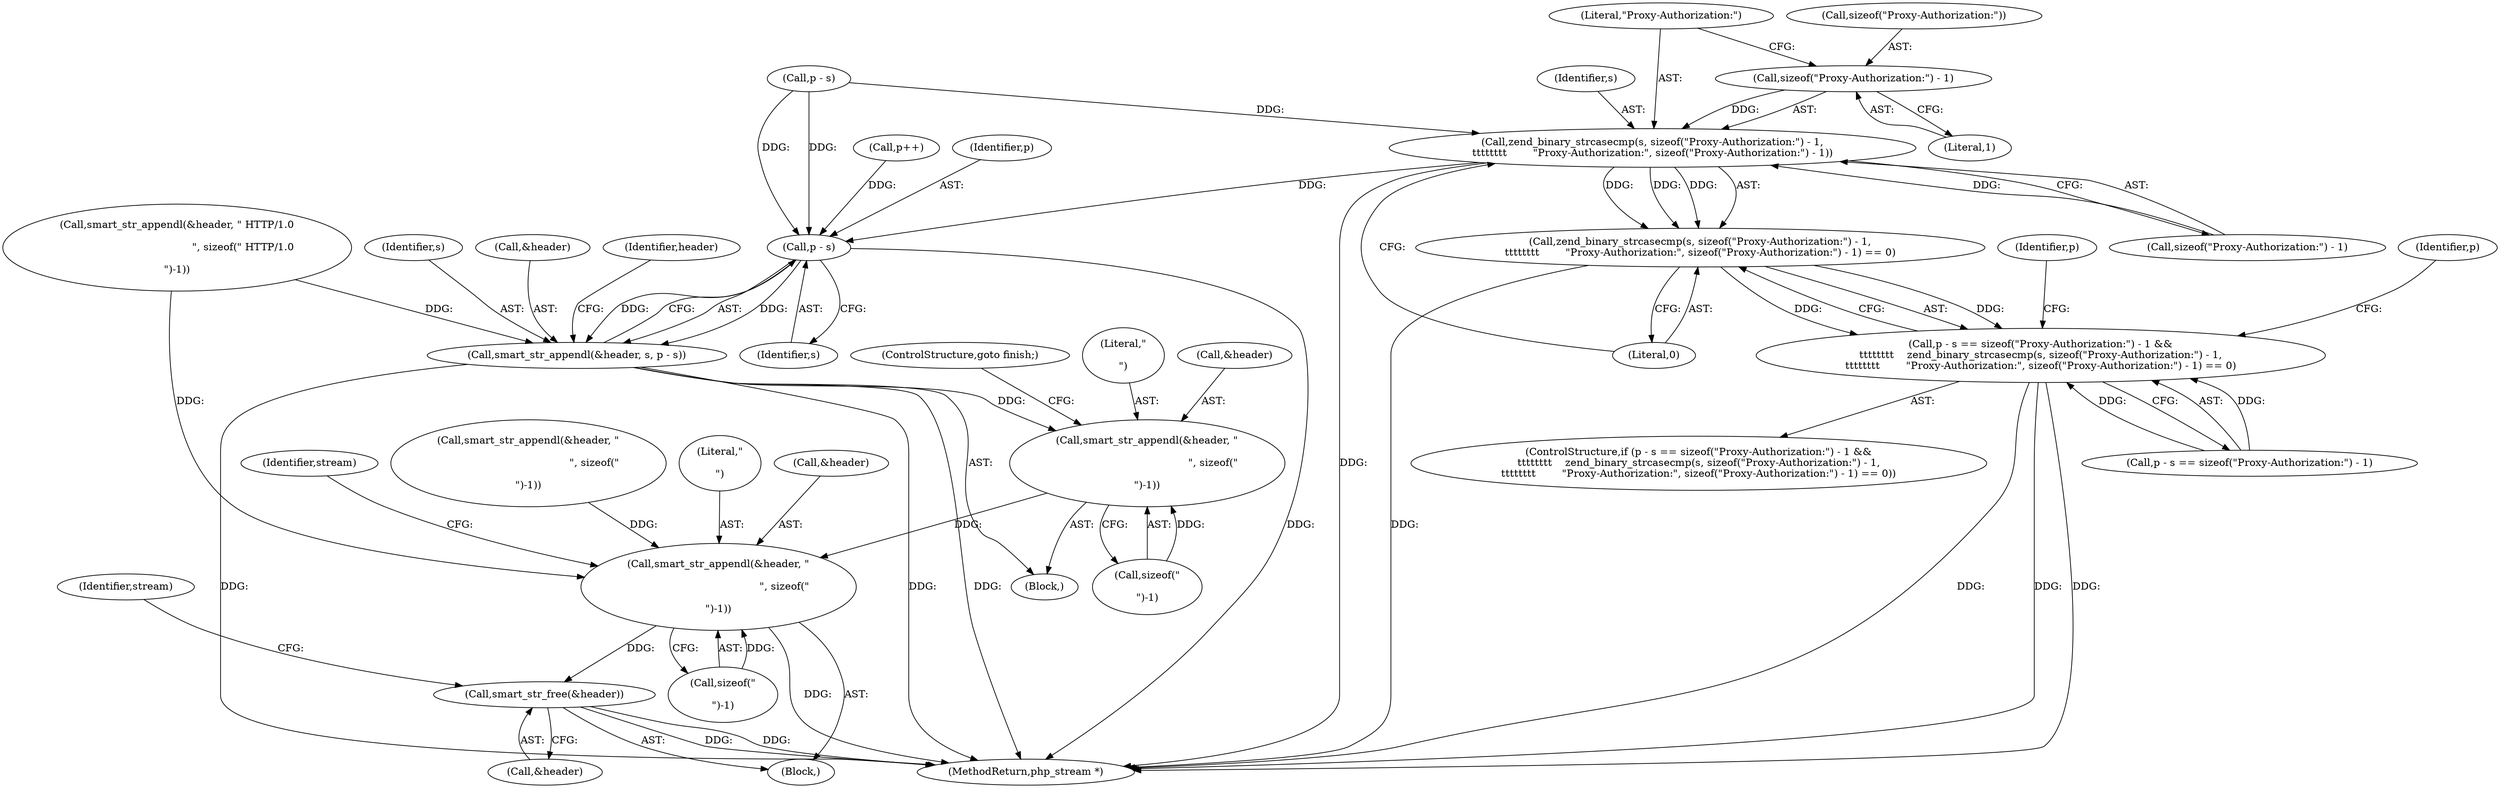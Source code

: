 digraph "0_php-src_523f230c831d7b33353203fa34aee4e92ac12bba@API" {
"1000778" [label="(Call,sizeof(\"Proxy-Authorization:\") - 1)"];
"1000776" [label="(Call,zend_binary_strcasecmp(s, sizeof(\"Proxy-Authorization:\") - 1,\n\t\t\t\t\t\t\t\t        \"Proxy-Authorization:\", sizeof(\"Proxy-Authorization:\") - 1))"];
"1000775" [label="(Call,zend_binary_strcasecmp(s, sizeof(\"Proxy-Authorization:\") - 1,\n\t\t\t\t\t\t\t\t        \"Proxy-Authorization:\", sizeof(\"Proxy-Authorization:\") - 1) == 0)"];
"1000766" [label="(Call,p - s == sizeof(\"Proxy-Authorization:\") - 1 &&\n\t\t\t\t\t\t\t\t    zend_binary_strcasecmp(s, sizeof(\"Proxy-Authorization:\") - 1,\n\t\t\t\t\t\t\t\t        \"Proxy-Authorization:\", sizeof(\"Proxy-Authorization:\") - 1) == 0)"];
"1000810" [label="(Call,p - s)"];
"1000806" [label="(Call,smart_str_appendl(&header, s, p - s))"];
"1000813" [label="(Call,smart_str_appendl(&header, \"\r\n\", sizeof(\"\r\n\")-1))"];
"1001017" [label="(Call,smart_str_appendl(&header, \"\r\n\", sizeof(\"\r\n\")-1))"];
"1001044" [label="(Call,smart_str_free(&header))"];
"1001028" [label="(Identifier,stream)"];
"1000779" [label="(Call,sizeof(\"Proxy-Authorization:\"))"];
"1000783" [label="(Call,sizeof(\"Proxy-Authorization:\") - 1)"];
"1001017" [label="(Call,smart_str_appendl(&header, \"\r\n\", sizeof(\"\r\n\")-1))"];
"1000766" [label="(Call,p - s == sizeof(\"Proxy-Authorization:\") - 1 &&\n\t\t\t\t\t\t\t\t    zend_binary_strcasecmp(s, sizeof(\"Proxy-Authorization:\") - 1,\n\t\t\t\t\t\t\t\t        \"Proxy-Authorization:\", sizeof(\"Proxy-Authorization:\") - 1) == 0)"];
"1000969" [label="(Call,smart_str_appendl(&header, \"\r\n\", sizeof(\"\r\n\")-1))"];
"1000828" [label="(Identifier,p)"];
"1000813" [label="(Call,smart_str_appendl(&header, \"\r\n\", sizeof(\"\r\n\")-1))"];
"1000804" [label="(Call,p++)"];
"1000767" [label="(Call,p - s == sizeof(\"Proxy-Authorization:\") - 1)"];
"1000810" [label="(Call,p - s)"];
"1001021" [label="(Call,sizeof(\"\r\n\")-1)"];
"1000781" [label="(Literal,1)"];
"1001020" [label="(Literal,\"\r\n\")"];
"1000652" [label="(Call,smart_str_appendl(&header, \" HTTP/1.0\r\n\", sizeof(\" HTTP/1.0\r\n\")-1))"];
"1000775" [label="(Call,zend_binary_strcasecmp(s, sizeof(\"Proxy-Authorization:\") - 1,\n\t\t\t\t\t\t\t\t        \"Proxy-Authorization:\", sizeof(\"Proxy-Authorization:\") - 1) == 0)"];
"1003233" [label="(MethodReturn,php_stream *)"];
"1000817" [label="(Call,sizeof(\"\r\n\")-1)"];
"1000596" [label="(Block,)"];
"1000787" [label="(Literal,0)"];
"1000816" [label="(Literal,\"\r\n\")"];
"1001045" [label="(Call,&header)"];
"1000777" [label="(Identifier,s)"];
"1000765" [label="(ControlStructure,if (p - s == sizeof(\"Proxy-Authorization:\") - 1 &&\n\t\t\t\t\t\t\t\t    zend_binary_strcasecmp(s, sizeof(\"Proxy-Authorization:\") - 1,\n\t\t\t\t\t\t\t\t        \"Proxy-Authorization:\", sizeof(\"Proxy-Authorization:\") - 1) == 0))"];
"1000776" [label="(Call,zend_binary_strcasecmp(s, sizeof(\"Proxy-Authorization:\") - 1,\n\t\t\t\t\t\t\t\t        \"Proxy-Authorization:\", sizeof(\"Proxy-Authorization:\") - 1))"];
"1000782" [label="(Literal,\"Proxy-Authorization:\")"];
"1000814" [label="(Call,&header)"];
"1000809" [label="(Identifier,s)"];
"1001048" [label="(Identifier,stream)"];
"1000806" [label="(Call,smart_str_appendl(&header, s, p - s))"];
"1000788" [label="(Block,)"];
"1001018" [label="(Call,&header)"];
"1000768" [label="(Call,p - s)"];
"1000812" [label="(Identifier,s)"];
"1000807" [label="(Call,&header)"];
"1000778" [label="(Call,sizeof(\"Proxy-Authorization:\") - 1)"];
"1000815" [label="(Identifier,header)"];
"1000821" [label="(ControlStructure,goto finish;)"];
"1000793" [label="(Identifier,p)"];
"1001044" [label="(Call,smart_str_free(&header))"];
"1000811" [label="(Identifier,p)"];
"1000778" -> "1000776"  [label="AST: "];
"1000778" -> "1000781"  [label="CFG: "];
"1000779" -> "1000778"  [label="AST: "];
"1000781" -> "1000778"  [label="AST: "];
"1000782" -> "1000778"  [label="CFG: "];
"1000778" -> "1000776"  [label="DDG: "];
"1000776" -> "1000775"  [label="AST: "];
"1000776" -> "1000783"  [label="CFG: "];
"1000777" -> "1000776"  [label="AST: "];
"1000782" -> "1000776"  [label="AST: "];
"1000783" -> "1000776"  [label="AST: "];
"1000787" -> "1000776"  [label="CFG: "];
"1000776" -> "1003233"  [label="DDG: "];
"1000776" -> "1000775"  [label="DDG: "];
"1000776" -> "1000775"  [label="DDG: "];
"1000776" -> "1000775"  [label="DDG: "];
"1000768" -> "1000776"  [label="DDG: "];
"1000783" -> "1000776"  [label="DDG: "];
"1000776" -> "1000810"  [label="DDG: "];
"1000775" -> "1000766"  [label="AST: "];
"1000775" -> "1000787"  [label="CFG: "];
"1000787" -> "1000775"  [label="AST: "];
"1000766" -> "1000775"  [label="CFG: "];
"1000775" -> "1003233"  [label="DDG: "];
"1000775" -> "1000766"  [label="DDG: "];
"1000775" -> "1000766"  [label="DDG: "];
"1000766" -> "1000765"  [label="AST: "];
"1000766" -> "1000767"  [label="CFG: "];
"1000767" -> "1000766"  [label="AST: "];
"1000793" -> "1000766"  [label="CFG: "];
"1000828" -> "1000766"  [label="CFG: "];
"1000766" -> "1003233"  [label="DDG: "];
"1000766" -> "1003233"  [label="DDG: "];
"1000766" -> "1003233"  [label="DDG: "];
"1000767" -> "1000766"  [label="DDG: "];
"1000767" -> "1000766"  [label="DDG: "];
"1000810" -> "1000806"  [label="AST: "];
"1000810" -> "1000812"  [label="CFG: "];
"1000811" -> "1000810"  [label="AST: "];
"1000812" -> "1000810"  [label="AST: "];
"1000806" -> "1000810"  [label="CFG: "];
"1000810" -> "1003233"  [label="DDG: "];
"1000810" -> "1000806"  [label="DDG: "];
"1000810" -> "1000806"  [label="DDG: "];
"1000804" -> "1000810"  [label="DDG: "];
"1000768" -> "1000810"  [label="DDG: "];
"1000768" -> "1000810"  [label="DDG: "];
"1000806" -> "1000788"  [label="AST: "];
"1000807" -> "1000806"  [label="AST: "];
"1000809" -> "1000806"  [label="AST: "];
"1000815" -> "1000806"  [label="CFG: "];
"1000806" -> "1003233"  [label="DDG: "];
"1000806" -> "1003233"  [label="DDG: "];
"1000806" -> "1003233"  [label="DDG: "];
"1000652" -> "1000806"  [label="DDG: "];
"1000806" -> "1000813"  [label="DDG: "];
"1000813" -> "1000788"  [label="AST: "];
"1000813" -> "1000817"  [label="CFG: "];
"1000814" -> "1000813"  [label="AST: "];
"1000816" -> "1000813"  [label="AST: "];
"1000817" -> "1000813"  [label="AST: "];
"1000821" -> "1000813"  [label="CFG: "];
"1000817" -> "1000813"  [label="DDG: "];
"1000813" -> "1001017"  [label="DDG: "];
"1001017" -> "1000596"  [label="AST: "];
"1001017" -> "1001021"  [label="CFG: "];
"1001018" -> "1001017"  [label="AST: "];
"1001020" -> "1001017"  [label="AST: "];
"1001021" -> "1001017"  [label="AST: "];
"1001028" -> "1001017"  [label="CFG: "];
"1001017" -> "1003233"  [label="DDG: "];
"1000652" -> "1001017"  [label="DDG: "];
"1000969" -> "1001017"  [label="DDG: "];
"1001021" -> "1001017"  [label="DDG: "];
"1001017" -> "1001044"  [label="DDG: "];
"1001044" -> "1000596"  [label="AST: "];
"1001044" -> "1001045"  [label="CFG: "];
"1001045" -> "1001044"  [label="AST: "];
"1001048" -> "1001044"  [label="CFG: "];
"1001044" -> "1003233"  [label="DDG: "];
"1001044" -> "1003233"  [label="DDG: "];
}

